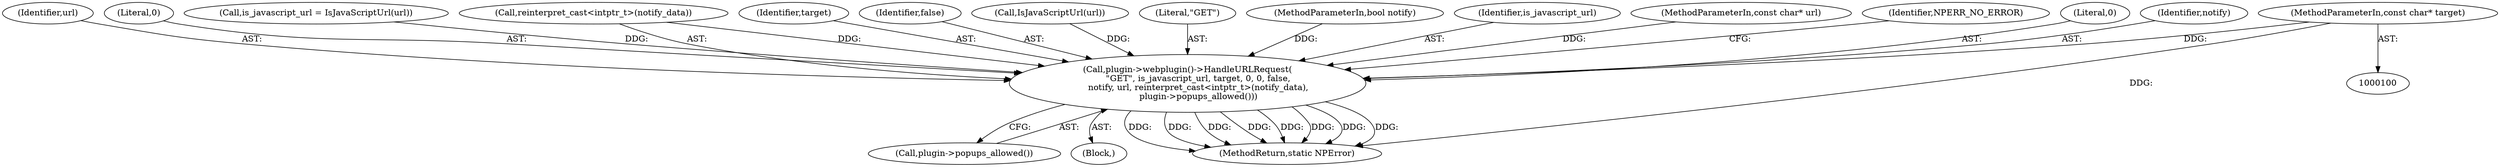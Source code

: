 digraph "1_Chrome_ea3d1d84be3d6f97bf50e76511c9e26af6895533_22@pointer" {
"1000103" [label="(MethodParameterIn,const char* target)"];
"1000128" [label="(Call,plugin->webplugin()->HandleURLRequest(\n        \"GET\", is_javascript_url, target, 0, 0, false,\n        notify, url, reinterpret_cast<intptr_t>(notify_data),\n        plugin->popups_allowed()))"];
"1000136" [label="(Identifier,url)"];
"1000133" [label="(Literal,0)"];
"1000113" [label="(Call,is_javascript_url = IsJavaScriptUrl(url))"];
"1000137" [label="(Call,reinterpret_cast<intptr_t>(notify_data))"];
"1000140" [label="(Call,plugin->popups_allowed())"];
"1000131" [label="(Identifier,target)"];
"1000134" [label="(Identifier,false)"];
"1000115" [label="(Call,IsJavaScriptUrl(url))"];
"1000127" [label="(Block,)"];
"1000129" [label="(Literal,\"GET\")"];
"1000104" [label="(MethodParameterIn,bool notify)"];
"1000103" [label="(MethodParameterIn,const char* target)"];
"1000130" [label="(Identifier,is_javascript_url)"];
"1000102" [label="(MethodParameterIn,const char* url)"];
"1000148" [label="(MethodReturn,static NPError)"];
"1000147" [label="(Identifier,NPERR_NO_ERROR)"];
"1000128" [label="(Call,plugin->webplugin()->HandleURLRequest(\n        \"GET\", is_javascript_url, target, 0, 0, false,\n        notify, url, reinterpret_cast<intptr_t>(notify_data),\n        plugin->popups_allowed()))"];
"1000132" [label="(Literal,0)"];
"1000135" [label="(Identifier,notify)"];
"1000103" -> "1000100"  [label="AST: "];
"1000103" -> "1000148"  [label="DDG: "];
"1000103" -> "1000128"  [label="DDG: "];
"1000128" -> "1000127"  [label="AST: "];
"1000128" -> "1000140"  [label="CFG: "];
"1000129" -> "1000128"  [label="AST: "];
"1000130" -> "1000128"  [label="AST: "];
"1000131" -> "1000128"  [label="AST: "];
"1000132" -> "1000128"  [label="AST: "];
"1000133" -> "1000128"  [label="AST: "];
"1000134" -> "1000128"  [label="AST: "];
"1000135" -> "1000128"  [label="AST: "];
"1000136" -> "1000128"  [label="AST: "];
"1000137" -> "1000128"  [label="AST: "];
"1000140" -> "1000128"  [label="AST: "];
"1000147" -> "1000128"  [label="CFG: "];
"1000128" -> "1000148"  [label="DDG: "];
"1000128" -> "1000148"  [label="DDG: "];
"1000128" -> "1000148"  [label="DDG: "];
"1000128" -> "1000148"  [label="DDG: "];
"1000128" -> "1000148"  [label="DDG: "];
"1000128" -> "1000148"  [label="DDG: "];
"1000128" -> "1000148"  [label="DDG: "];
"1000128" -> "1000148"  [label="DDG: "];
"1000113" -> "1000128"  [label="DDG: "];
"1000104" -> "1000128"  [label="DDG: "];
"1000115" -> "1000128"  [label="DDG: "];
"1000102" -> "1000128"  [label="DDG: "];
"1000137" -> "1000128"  [label="DDG: "];
}
